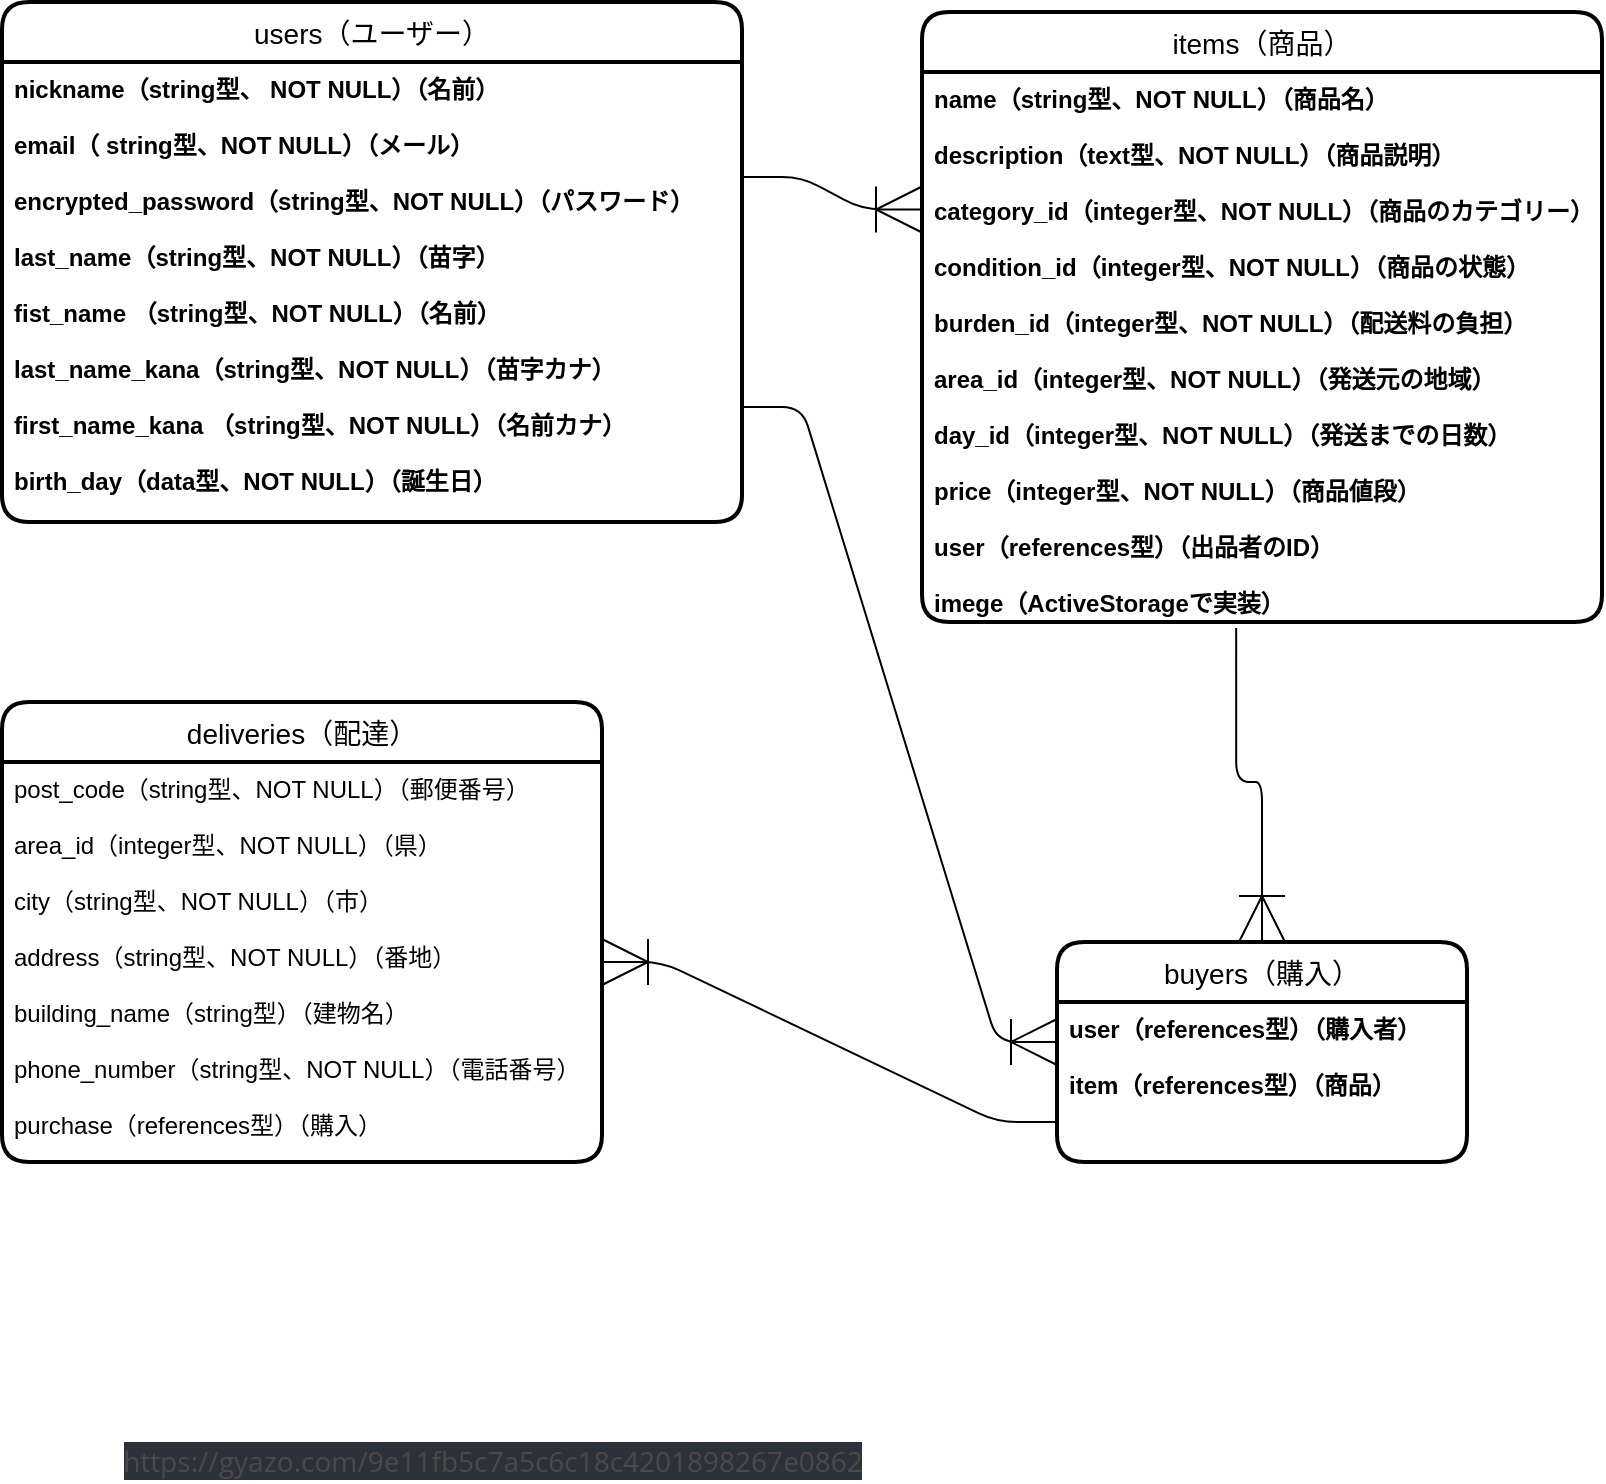 <mxfile>
    <diagram id="mxM25iJvJ0-bjiCiE_Et" name="ページ1">
        <mxGraphModel dx="1077" dy="881" grid="1" gridSize="10" guides="1" tooltips="1" connect="1" arrows="1" fold="1" page="1" pageScale="1" pageWidth="827" pageHeight="1169" math="0" shadow="0">
            <root>
                <mxCell id="0"/>
                <mxCell id="1" parent="0"/>
                <mxCell id="25" value="users（ユーザー）" style="swimlane;childLayout=stackLayout;horizontal=1;startSize=30;horizontalStack=0;rounded=1;fontSize=14;fontStyle=0;strokeWidth=2;resizeParent=0;resizeLast=1;shadow=0;dashed=0;align=center;" parent="1" vertex="1">
                    <mxGeometry x="20" y="70" width="370" height="260" as="geometry"/>
                </mxCell>
                <mxCell id="26" value="nickname（string型、 NOT NULL）（名前）&#10;&#10;email（ string型、NOT NULL）（メール）&#10;&#10;encrypted_password（string型、NOT NULL）（パスワード）&#10;&#10;last_name（string型、NOT NULL）（苗字）&#10;&#10;fist_name （string型、NOT NULL）（名前）&#10;&#10;last_name_kana（string型、NOT NULL）（苗字カナ）&#10;&#10;first_name_kana （string型、NOT NULL）（名前カナ）&#10;&#10;birth_day（data型、NOT NULL）（誕生日）" style="align=left;strokeColor=none;fillColor=none;spacingLeft=4;fontSize=12;verticalAlign=top;resizable=0;rotatable=0;part=1;fontStyle=1" parent="25" vertex="1">
                    <mxGeometry y="30" width="370" height="230" as="geometry"/>
                </mxCell>
                <mxCell id="28" value="items（商品）" style="swimlane;childLayout=stackLayout;horizontal=1;startSize=30;horizontalStack=0;rounded=1;fontSize=14;fontStyle=0;strokeWidth=2;resizeParent=0;resizeLast=1;shadow=0;dashed=0;align=center;" parent="1" vertex="1">
                    <mxGeometry x="480" y="75" width="340" height="305" as="geometry"/>
                </mxCell>
                <mxCell id="29" value="name（string型、NOT NULL）（商品名）&#10;&#10;description（text型、NOT NULL）（商品説明）&#10;&#10;category_id（integer型、NOT NULL）（商品のカテゴリー）&#10;&#10;condition_id（integer型、NOT NULL）（商品の状態）&#10;&#10;burden_id（integer型、NOT NULL）（配送料の負担）&#10;&#10;area_id（integer型、NOT NULL）（発送元の地域）&#10;&#10;day_id（integer型、NOT NULL）（発送までの日数）&#10;&#10;price（integer型、NOT NULL）（商品値段）&#10;&#10;user（references型）（出品者のID）&#10;&#10;imege（ActiveStorageで実装）" style="align=left;strokeColor=none;fillColor=none;spacingLeft=4;fontSize=12;verticalAlign=top;resizable=0;rotatable=0;part=1;fontStyle=1" parent="28" vertex="1">
                    <mxGeometry y="30" width="340" height="275" as="geometry"/>
                </mxCell>
                <mxCell id="36" value="deliveries（配達）" style="swimlane;childLayout=stackLayout;horizontal=1;startSize=30;horizontalStack=0;rounded=1;fontSize=14;fontStyle=0;strokeWidth=2;resizeParent=0;resizeLast=1;shadow=0;dashed=0;align=center;" parent="1" vertex="1">
                    <mxGeometry x="20" y="420" width="300" height="230" as="geometry"/>
                </mxCell>
                <mxCell id="37" value="post_code（string型、NOT NULL）（郵便番号）&#10;&#10;area_id（integer型、NOT NULL）（県）&#10;&#10;city（string型、NOT NULL）（市）&#10;&#10;address（string型、NOT NULL）（番地）&#10;&#10;building_name（string型）（建物名）&#10;&#10;phone_number（string型、NOT NULL）（電話番号）&#10;&#10;purchase（references型）（購入）" style="align=left;strokeColor=none;fillColor=none;spacingLeft=4;fontSize=12;verticalAlign=top;resizable=0;rotatable=0;part=1;" parent="36" vertex="1">
                    <mxGeometry y="30" width="300" height="200" as="geometry"/>
                </mxCell>
                <mxCell id="38" value="buyers（購入）" style="swimlane;childLayout=stackLayout;horizontal=1;startSize=30;horizontalStack=0;rounded=1;fontSize=14;fontStyle=0;strokeWidth=2;resizeParent=0;resizeLast=1;shadow=0;dashed=0;align=center;" parent="1" vertex="1">
                    <mxGeometry x="547.5" y="540" width="205" height="110" as="geometry"/>
                </mxCell>
                <mxCell id="39" value="user（references型）（購入者）&#10;&#10;item（references型）（商品）" style="align=left;strokeColor=none;fillColor=none;spacingLeft=4;fontSize=12;verticalAlign=top;resizable=0;rotatable=0;part=1;fontStyle=1" parent="38" vertex="1">
                    <mxGeometry y="30" width="205" height="80" as="geometry"/>
                </mxCell>
                <mxCell id="45" value="" style="edgeStyle=entityRelationEdgeStyle;fontSize=12;html=1;endArrow=ERoneToMany;exitX=1;exitY=0.25;exitDx=0;exitDy=0;entryX=0;entryY=0.25;entryDx=0;entryDy=0;endSize=21;startSize=21;" parent="1" source="26" target="29" edge="1">
                    <mxGeometry width="100" height="100" relative="1" as="geometry">
                        <mxPoint x="500" y="560" as="sourcePoint"/>
                        <mxPoint x="600" y="460" as="targetPoint"/>
                    </mxGeometry>
                </mxCell>
                <mxCell id="46" value="" style="edgeStyle=entityRelationEdgeStyle;fontSize=12;html=1;endArrow=ERoneToMany;exitX=1;exitY=0.75;exitDx=0;exitDy=0;entryX=0;entryY=0.25;entryDx=0;entryDy=0;jumpSize=16;endSize=21;startSize=21;" parent="1" source="26" target="39" edge="1">
                    <mxGeometry width="100" height="100" relative="1" as="geometry">
                        <mxPoint x="400" y="150" as="sourcePoint"/>
                        <mxPoint x="490" y="153.75" as="targetPoint"/>
                    </mxGeometry>
                </mxCell>
                <mxCell id="52" value="" style="edgeStyle=orthogonalEdgeStyle;fontSize=12;html=1;endArrow=ERoneToMany;exitX=0.462;exitY=1.011;exitDx=0;exitDy=0;entryX=0.5;entryY=0;entryDx=0;entryDy=0;jumpSize=16;endSize=21;startSize=21;exitPerimeter=0;" parent="1" source="29" target="38" edge="1">
                    <mxGeometry width="100" height="100" relative="1" as="geometry">
                        <mxPoint x="388" y="410" as="sourcePoint"/>
                        <mxPoint x="557.5" y="727.5" as="targetPoint"/>
                    </mxGeometry>
                </mxCell>
                <mxCell id="53" value="" style="edgeStyle=entityRelationEdgeStyle;fontSize=12;html=1;endArrow=ERoneToMany;exitX=0;exitY=0.75;exitDx=0;exitDy=0;jumpSize=16;endSize=21;startSize=21;entryX=1;entryY=0.5;entryDx=0;entryDy=0;" parent="1" source="39" target="37" edge="1">
                    <mxGeometry width="100" height="100" relative="1" as="geometry">
                        <mxPoint x="540" y="630" as="sourcePoint"/>
                        <mxPoint x="370" y="460" as="targetPoint"/>
                    </mxGeometry>
                </mxCell>
                <mxCell id="54" value="&lt;span style=&quot;color: rgb(74 , 74 , 74) ; font-family: &amp;#34;open sans&amp;#34; , sans-serif ; font-size: 14px ; background-color: rgb(45 , 49 , 58)&quot;&gt;https://gyazo.com/9e11fb5c7a5c6c18c4201898267e0862&lt;/span&gt;" style="text;html=1;align=center;verticalAlign=middle;resizable=0;points=[];autosize=1;" parent="1" vertex="1">
                    <mxGeometry x="50" y="790" width="430" height="20" as="geometry"/>
                </mxCell>
            </root>
        </mxGraphModel>
    </diagram>
</mxfile>